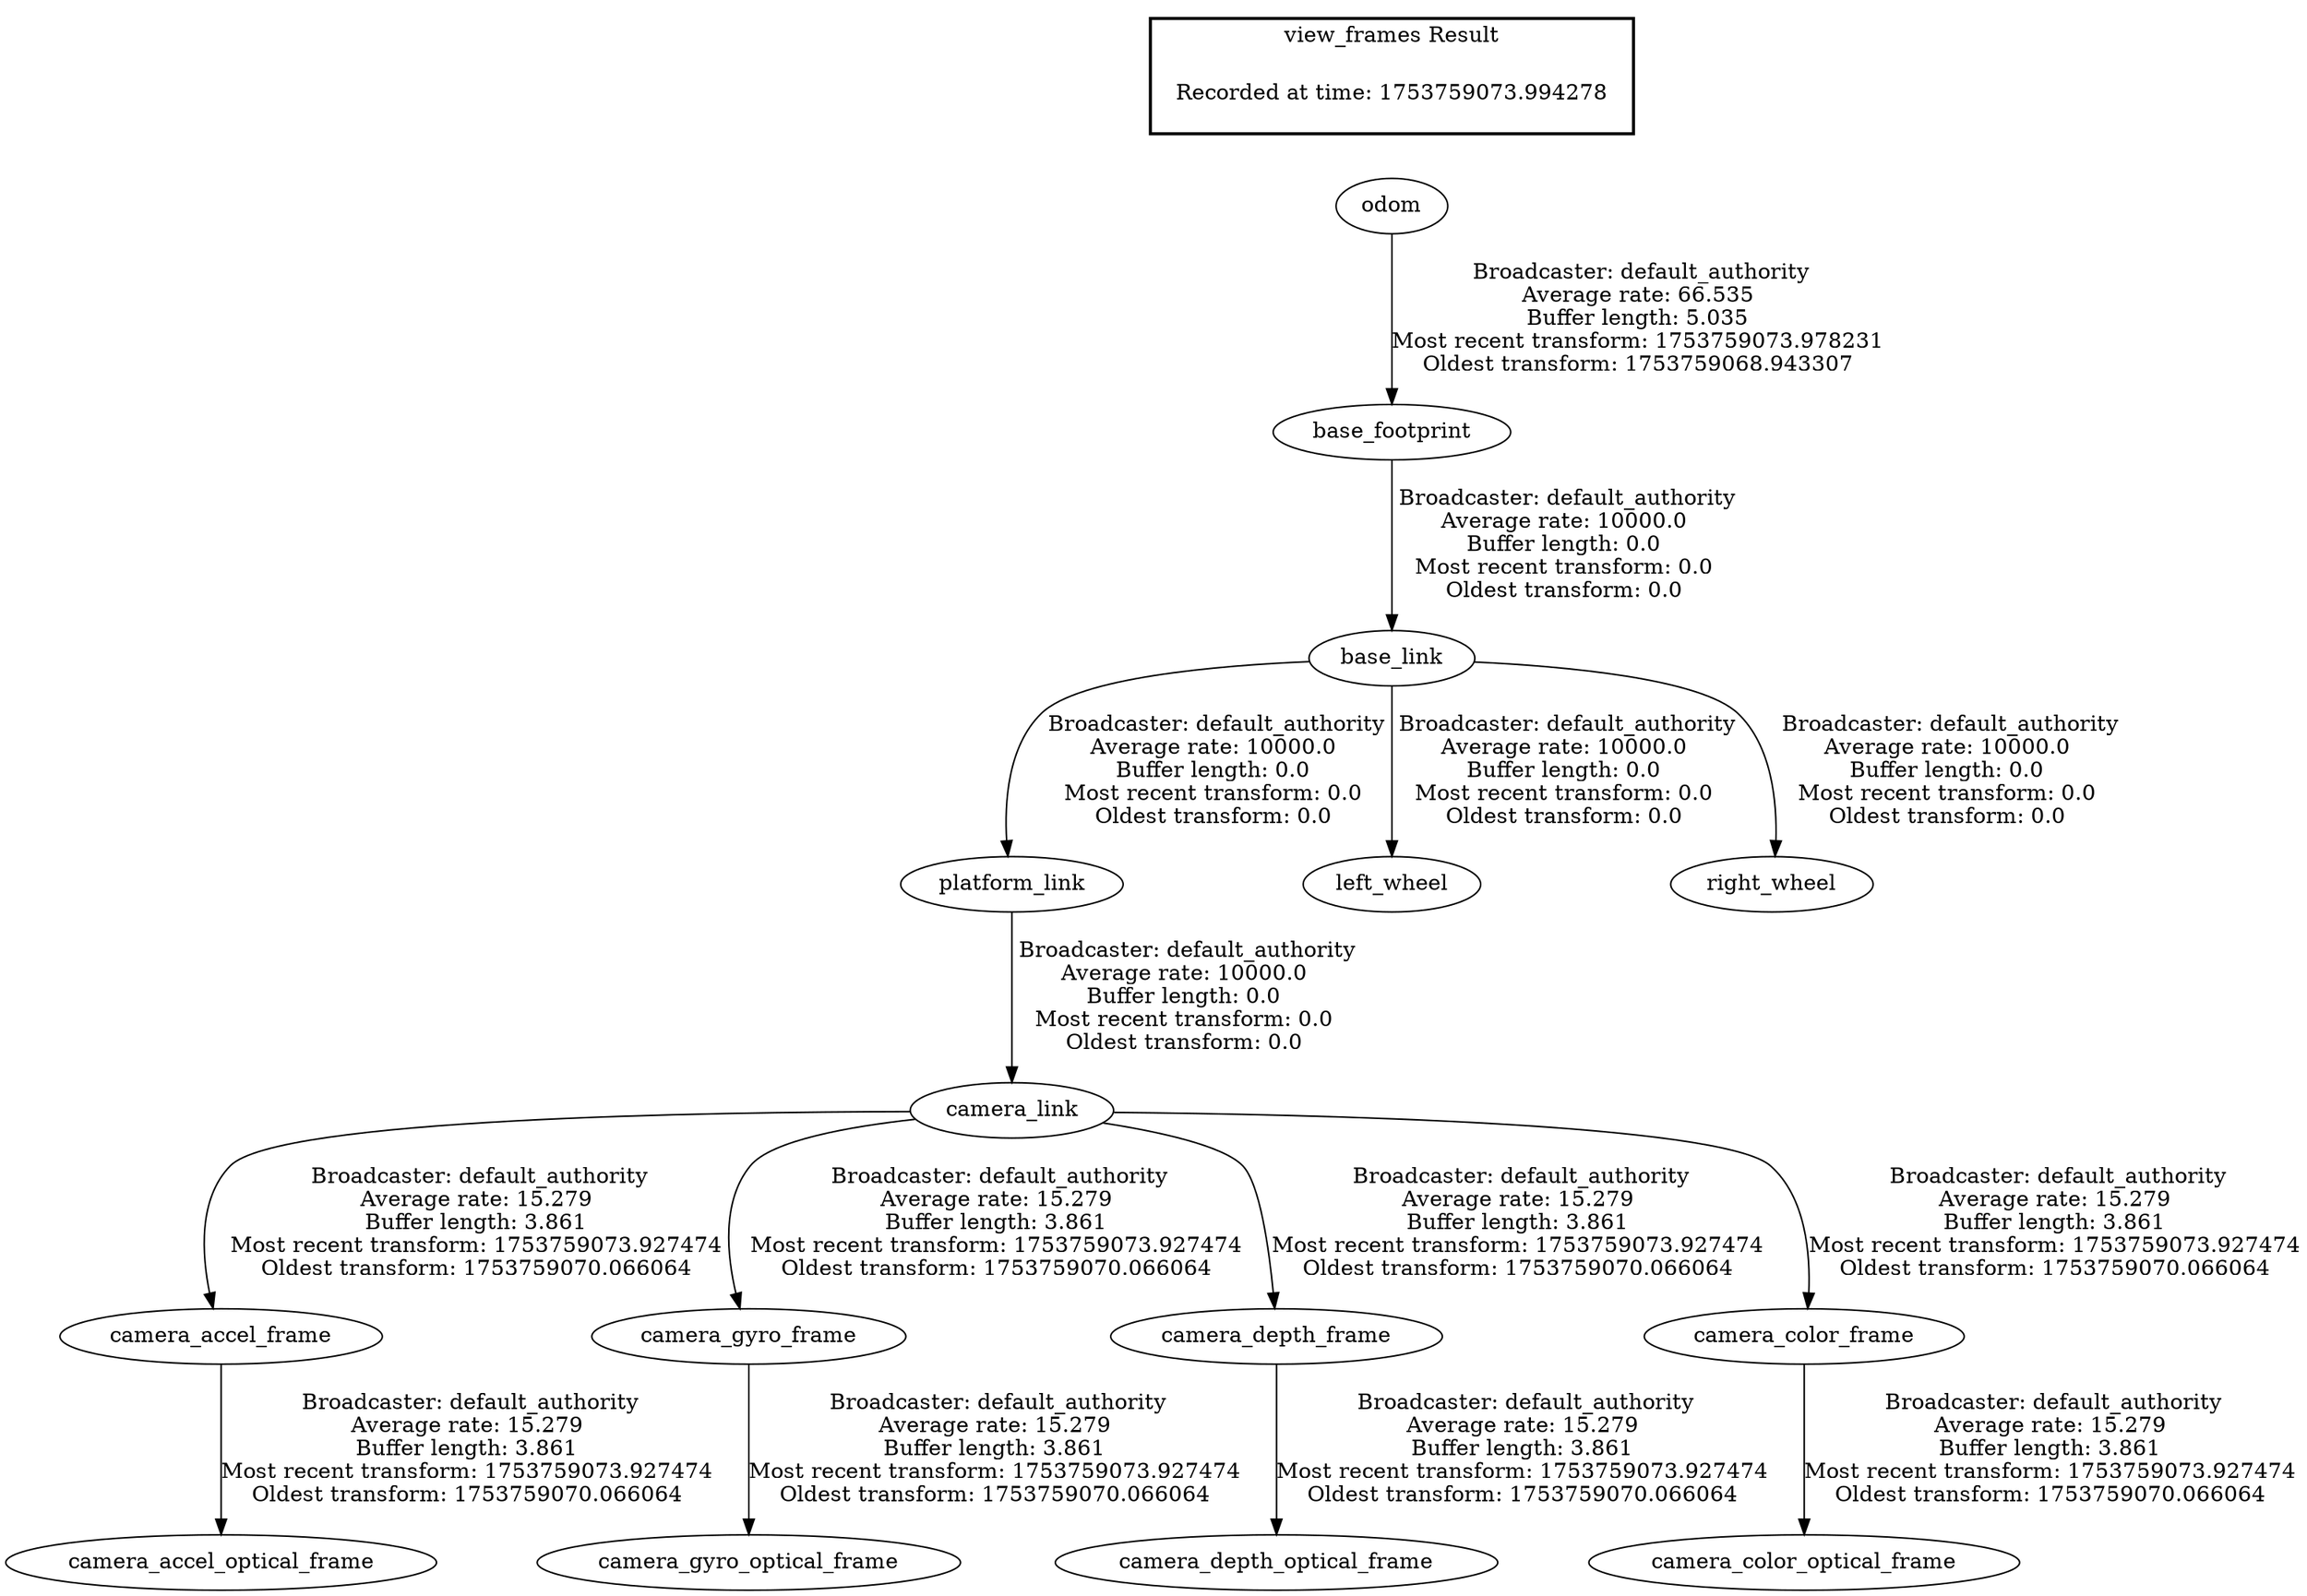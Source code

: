 digraph G {
"odom" -> "base_footprint"[label=" Broadcaster: default_authority\nAverage rate: 66.535\nBuffer length: 5.035\nMost recent transform: 1753759073.978231\nOldest transform: 1753759068.943307\n"];
"base_footprint" -> "base_link"[label=" Broadcaster: default_authority\nAverage rate: 10000.0\nBuffer length: 0.0\nMost recent transform: 0.0\nOldest transform: 0.0\n"];
"platform_link" -> "camera_link"[label=" Broadcaster: default_authority\nAverage rate: 10000.0\nBuffer length: 0.0\nMost recent transform: 0.0\nOldest transform: 0.0\n"];
"base_link" -> "platform_link"[label=" Broadcaster: default_authority\nAverage rate: 10000.0\nBuffer length: 0.0\nMost recent transform: 0.0\nOldest transform: 0.0\n"];
"base_link" -> "left_wheel"[label=" Broadcaster: default_authority\nAverage rate: 10000.0\nBuffer length: 0.0\nMost recent transform: 0.0\nOldest transform: 0.0\n"];
"base_link" -> "right_wheel"[label=" Broadcaster: default_authority\nAverage rate: 10000.0\nBuffer length: 0.0\nMost recent transform: 0.0\nOldest transform: 0.0\n"];
"camera_link" -> "camera_accel_frame"[label=" Broadcaster: default_authority\nAverage rate: 15.279\nBuffer length: 3.861\nMost recent transform: 1753759073.927474\nOldest transform: 1753759070.066064\n"];
"camera_accel_frame" -> "camera_accel_optical_frame"[label=" Broadcaster: default_authority\nAverage rate: 15.279\nBuffer length: 3.861\nMost recent transform: 1753759073.927474\nOldest transform: 1753759070.066064\n"];
"camera_link" -> "camera_gyro_frame"[label=" Broadcaster: default_authority\nAverage rate: 15.279\nBuffer length: 3.861\nMost recent transform: 1753759073.927474\nOldest transform: 1753759070.066064\n"];
"camera_gyro_frame" -> "camera_gyro_optical_frame"[label=" Broadcaster: default_authority\nAverage rate: 15.279\nBuffer length: 3.861\nMost recent transform: 1753759073.927474\nOldest transform: 1753759070.066064\n"];
"camera_link" -> "camera_depth_frame"[label=" Broadcaster: default_authority\nAverage rate: 15.279\nBuffer length: 3.861\nMost recent transform: 1753759073.927474\nOldest transform: 1753759070.066064\n"];
"camera_depth_frame" -> "camera_depth_optical_frame"[label=" Broadcaster: default_authority\nAverage rate: 15.279\nBuffer length: 3.861\nMost recent transform: 1753759073.927474\nOldest transform: 1753759070.066064\n"];
"camera_link" -> "camera_color_frame"[label=" Broadcaster: default_authority\nAverage rate: 15.279\nBuffer length: 3.861\nMost recent transform: 1753759073.927474\nOldest transform: 1753759070.066064\n"];
"camera_color_frame" -> "camera_color_optical_frame"[label=" Broadcaster: default_authority\nAverage rate: 15.279\nBuffer length: 3.861\nMost recent transform: 1753759073.927474\nOldest transform: 1753759070.066064\n"];
edge [style=invis];
 subgraph cluster_legend { style=bold; color=black; label ="view_frames Result";
"Recorded at time: 1753759073.994278"[ shape=plaintext ] ;
}->"odom";
}